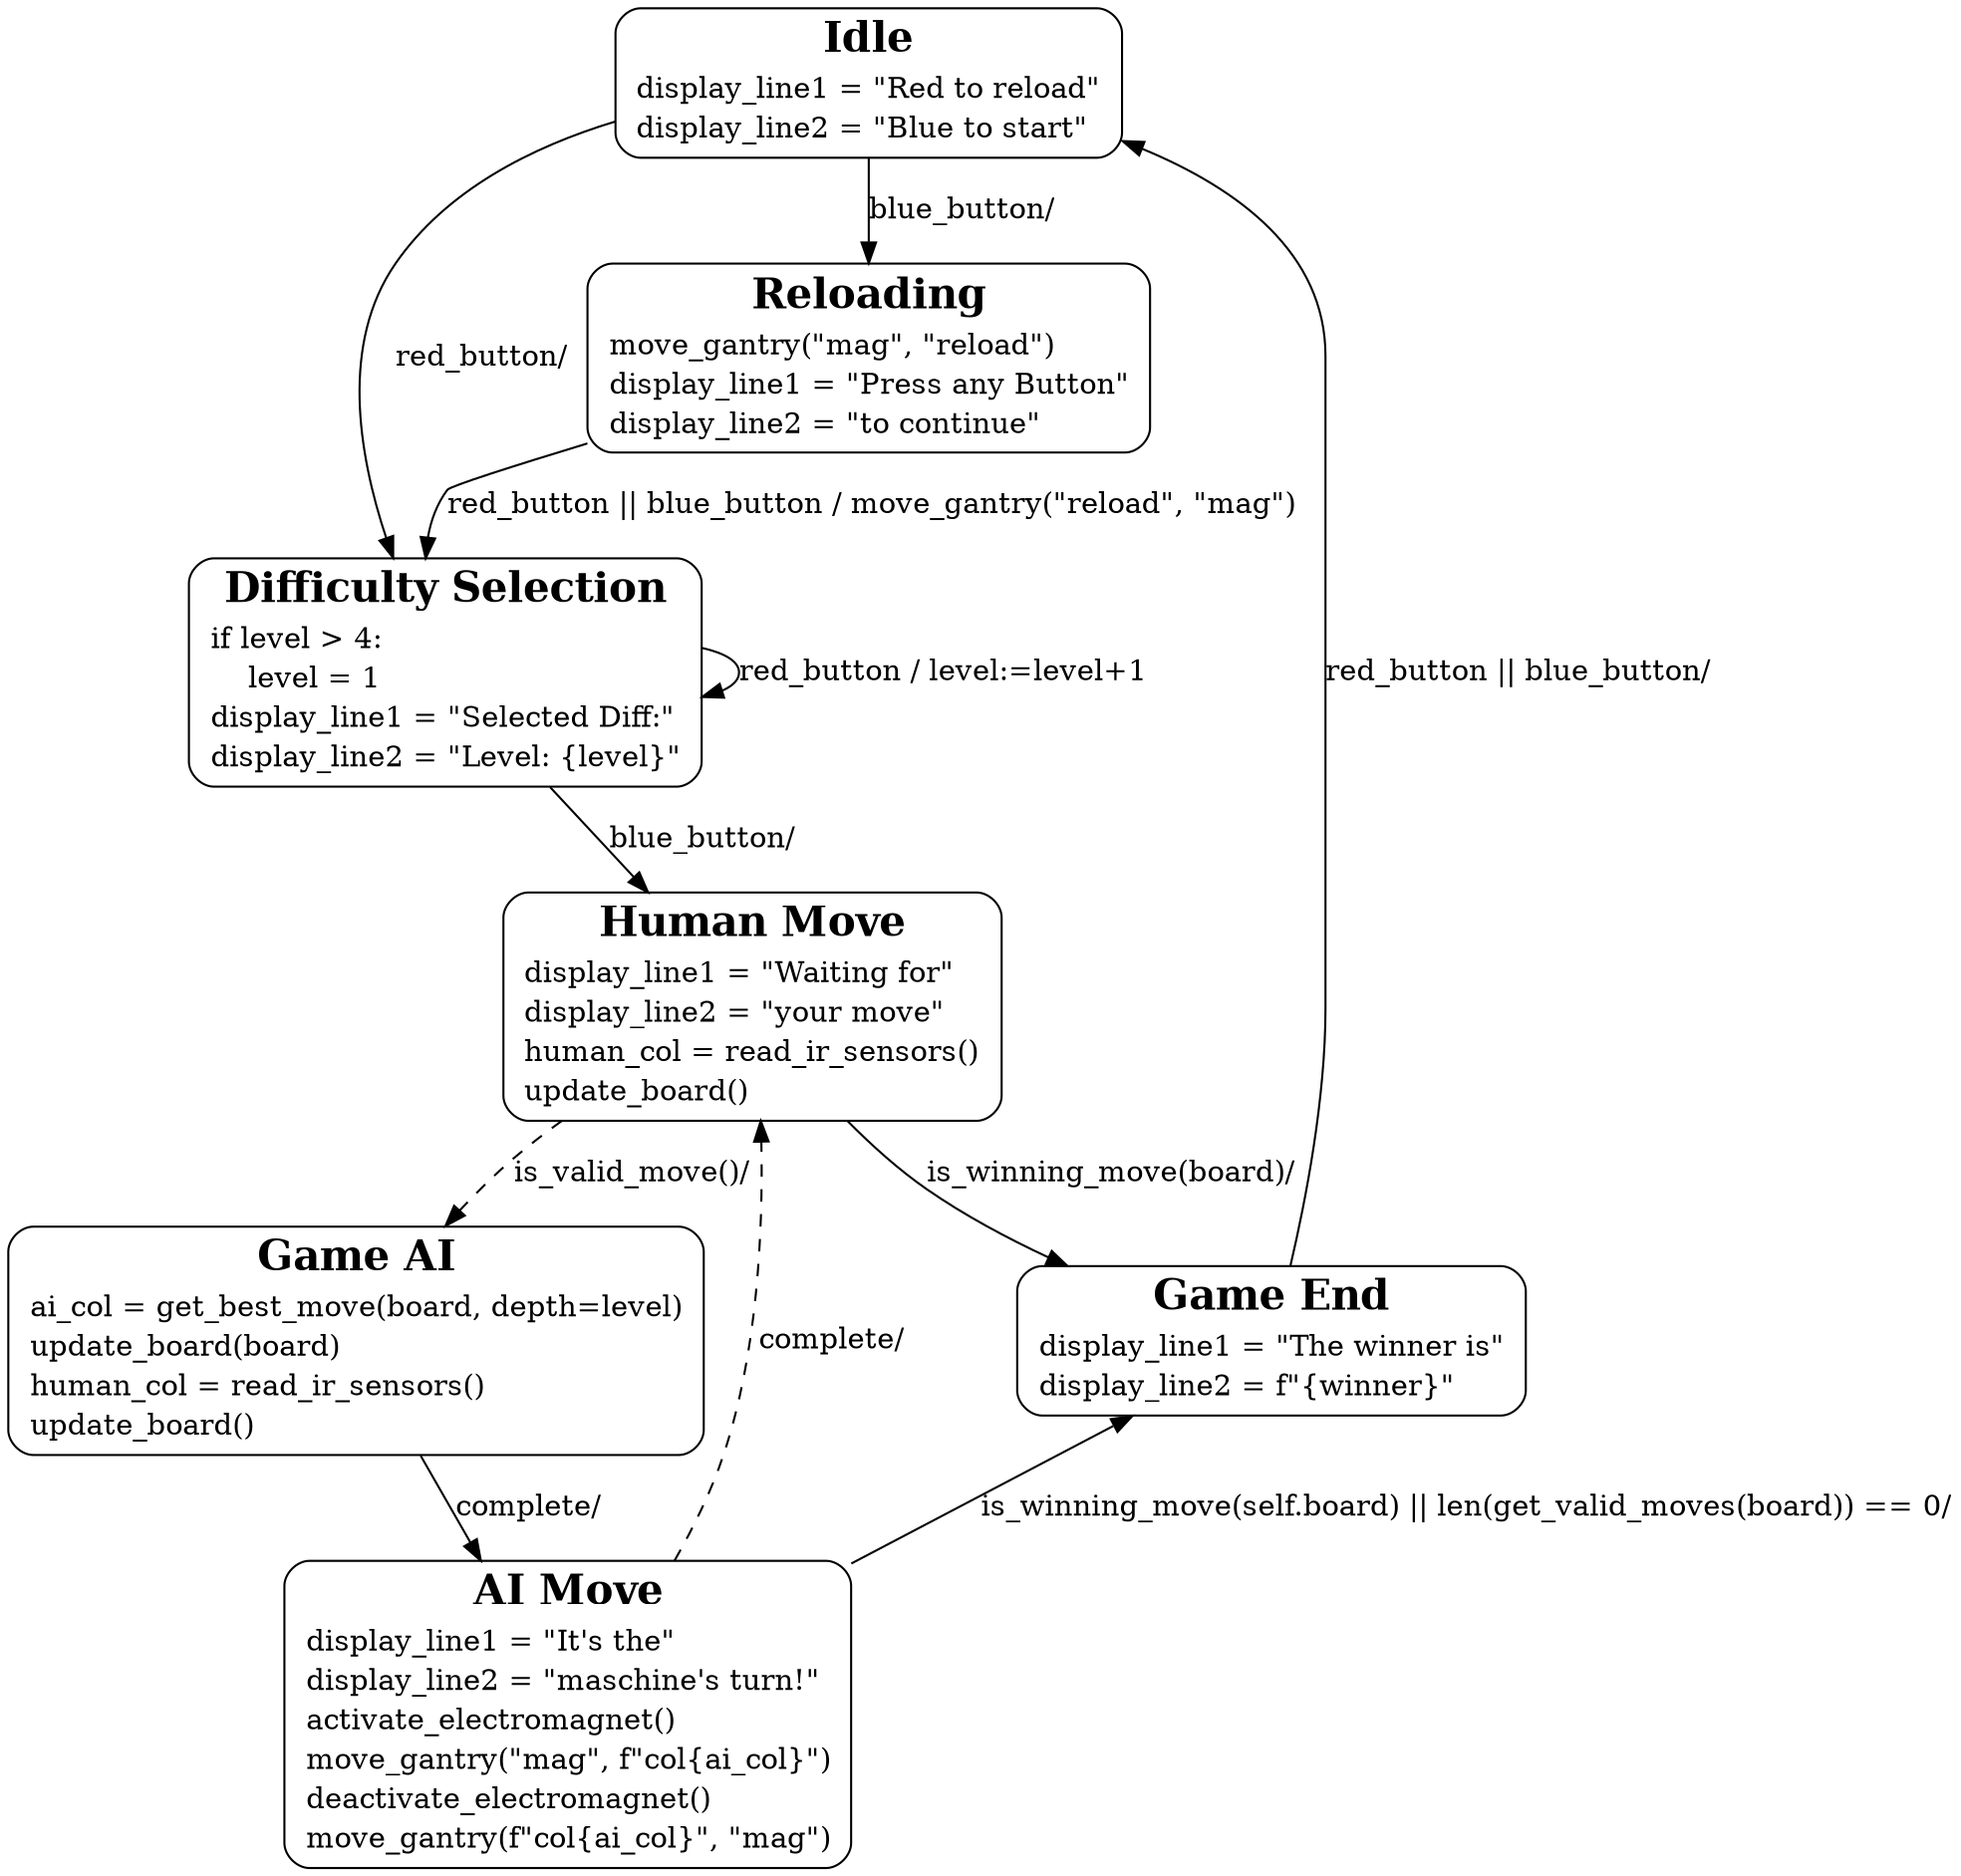 digraph MagDropFSM {
    node [shape=rectangle style=rounded];

    Idle [
        shape=rectangle
        style=rounded
        label=<
            <table border="0" cellborder="0" cellspacing="0">
                <tr><td align="center"><font point-size="20"><b>Idle</b></font></td></tr>
                <tr><td align="left">display_line1 = "Red to reload"</td></tr>
                <tr><td align="left">display_line2 = "Blue to start"</td></tr>
            </table>
        >
    ];
    Reloading [
        shape=rectangle
        style=rounded
        label=<
            <table border="0" cellborder="0" cellspacing="0">
                <tr><td align="center"><font point-size="20"><b>Reloading</b></font></td></tr>
                <tr><td align="left">move_gantry("mag", "reload")</td></tr>
                <tr><td align="left">display_line1 = "Press any Button"</td></tr>
                <tr><td align="left">display_line2 = "to continue"</td></tr>
            </table>
        >
    ];
    DifficultySelection [
        shape=rectangle
        style=rounded
        label=<
            <table border="0" cellborder="0" cellspacing="0">
                <tr><td align="center"><font point-size="20"><b>Difficulty Selection</b></font></td></tr>
                <tr><td align="left">if level &gt; 4:</td></tr>
                <tr><td align="left">    level = 1</td></tr>
                <tr><td align="left">display_line1 = "Selected Diff:"</td></tr>
                <tr><td align="left">display_line2 = "Level: {level}"</td></tr>
            </table>
        >
    ];
    HumanMove [
        shape=rectangle
        style=rounded
        label=<
            <table border="0" cellborder="0" cellspacing="0">
                <tr><td align="center"><font point-size="20"><b>Human Move</b></font></td></tr>
                <tr><td align="left">display_line1 = "Waiting for"</td></tr>
                <tr><td align="left">display_line2 = "your move"</td></tr>
                <tr><td align="left">human_col = read_ir_sensors()</td></tr>
                <tr><td align="left">update_board()</td></tr>
            </table>
        >
    ];
    GameAI [
        shape=rectangle
        style=rounded
        label=<
            <table border="0" cellborder="0" cellspacing="0">
                <tr><td align="center"><font point-size="20"><b>Game AI</b></font></td></tr>
                <tr><td align="left">ai_col = get_best_move(board, depth=level)</td></tr>
                <tr><td align="left">update_board(board)</td></tr>
                <tr><td align="left">human_col = read_ir_sensors()</td></tr>
                <tr><td align="left">update_board()</td></tr>
            </table>
        >
    ];
    AIMove [
        shape=rectangle
        style=rounded
        label=<
            <table border="0" cellborder="0" cellspacing="0">
                <tr><td align="center"><font point-size="20"><b>AI Move</b></font></td></tr>
                <tr><td align="left">display_line1 = "It's the"</td></tr>
                <tr><td align="left">display_line2 = "maschine's turn!"</td></tr>
                <tr><td align="left">activate_electromagnet()</td></tr>
                <tr><td align="left">move_gantry("mag", f"col{ai_col}")</td></tr>
                <tr><td align="left">deactivate_electromagnet()</td></tr>
                <tr><td align="left">move_gantry(f"col{ai_col}", "mag")</td></tr>
            </table>
       >
    ];
    GameEnd [
        shape=rectangle
        style=rounded
        label=<
            <table border="0" cellborder="0" cellspacing="0">
                <tr><td align="center"><font point-size="20"><b>Game End</b></font></td></tr>
                <tr><td align="left">display_line1 = "The winner is"</td></tr>
                <tr><td align="left">display_line2 = f"{winner}"</td></tr>
            </table>
       >
    ];

    # Transitions
    Idle -> DifficultySelection [label="red_button/"];
    Idle -> Reloading [label="blue_button/"];
    
    Reloading -> DifficultySelection [label="red_button || blue_button / move_gantry(\"reload\", \"mag\")"];
    
    DifficultySelection -> HumanMove [label="blue_button/"];
    DifficultySelection -> DifficultySelection [label="red_button / level:=level+1"];

    HumanMove -> GameAI [label="is_valid_move()/"; style=dashed];
    HumanMove -> GameEnd [label="is_winning_move(board)/"];

    GameAI -> AIMove [label="complete/"];

    AIMove -> HumanMove [label="complete/"; style=dashed];
    AIMove -> GameEnd [label="is_winning_move(self.board) || len(get_valid_moves(board)) == 0/"; constraint=false]; 

    GameEnd -> Idle [label="red_button || blue_button/"];
}
